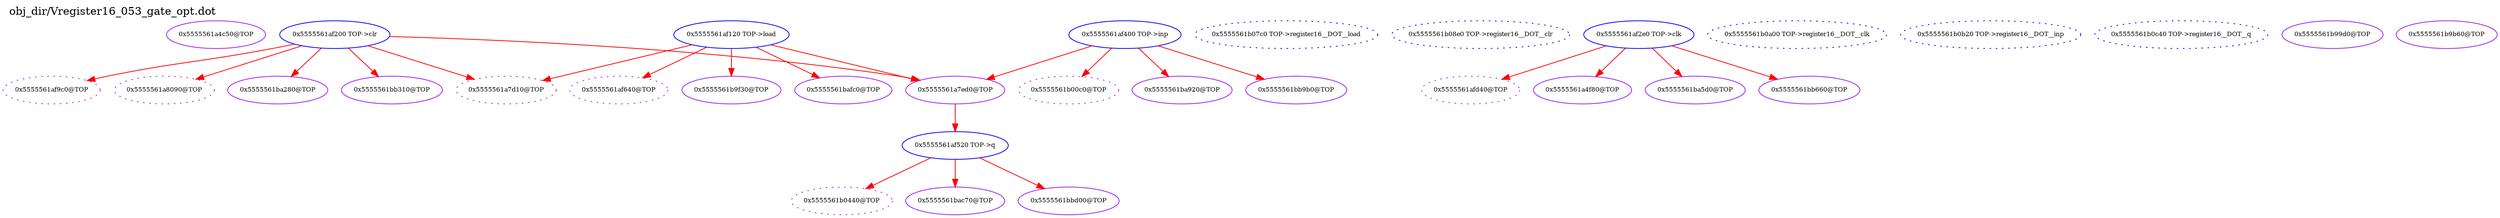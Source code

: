 digraph v3graph {
	graph	[label="obj_dir/Vregister16_053_gate_opt.dot",
		 labelloc=t, labeljust=l,
		 //size="7.5,10",
		 rankdir=TB];
	n0	[fontsize=8 label="0x5555561a4c50@TOP", color=purple];
	n1	[fontsize=8 label="0x5555561af640@TOP", color=purple, style=dotted];
	n2	[fontsize=8 label="0x5555561af120 TOP->load", color=blue];
	n3	[fontsize=8 label="0x5555561b07c0 TOP->register16__DOT__load", color=blue, style=dotted];
	n4	[fontsize=8 label="0x5555561af9c0@TOP", color=purple, style=dotted];
	n5	[fontsize=8 label="0x5555561af200 TOP->clr", color=blue];
	n6	[fontsize=8 label="0x5555561b08e0 TOP->register16__DOT__clr", color=blue, style=dotted];
	n7	[fontsize=8 label="0x5555561afd40@TOP", color=purple, style=dotted];
	n8	[fontsize=8 label="0x5555561af2e0 TOP->clk", color=blue];
	n9	[fontsize=8 label="0x5555561b0a00 TOP->register16__DOT__clk", color=blue, style=dotted];
	n10	[fontsize=8 label="0x5555561b00c0@TOP", color=purple, style=dotted];
	n11	[fontsize=8 label="0x5555561af400 TOP->inp", color=blue];
	n12	[fontsize=8 label="0x5555561b0b20 TOP->register16__DOT__inp", color=blue, style=dotted];
	n13	[fontsize=8 label="0x5555561b0440@TOP", color=purple, style=dotted];
	n14	[fontsize=8 label="0x5555561af520 TOP->q", color=blue];
	n15	[fontsize=8 label="0x5555561b0c40 TOP->register16__DOT__q", color=blue, style=dotted];
	n16	[fontsize=8 label="0x5555561a4f80@TOP", color=purple];
	n17	[fontsize=8 label="0x5555561a8090@TOP", color=purple, style=dotted];
	n18	[fontsize=8 label="0x5555561a7ed0@TOP", color=purple];
	n19	[fontsize=8 label="0x5555561a7d10@TOP", color=purple, style=dotted];
	n20	[fontsize=8 label="0x5555561b99d0@TOP", color=purple];
	n21	[fontsize=8 label="0x5555561b9b60@TOP", color=purple];
	n22	[fontsize=8 label="0x5555561b9f30@TOP", color=purple];
	n23	[fontsize=8 label="0x5555561ba280@TOP", color=purple];
	n24	[fontsize=8 label="0x5555561ba5d0@TOP", color=purple];
	n25	[fontsize=8 label="0x5555561ba920@TOP", color=purple];
	n26	[fontsize=8 label="0x5555561bac70@TOP", color=purple];
	n27	[fontsize=8 label="0x5555561bafc0@TOP", color=purple];
	n28	[fontsize=8 label="0x5555561bb310@TOP", color=purple];
	n29	[fontsize=8 label="0x5555561bb660@TOP", color=purple];
	n30	[fontsize=8 label="0x5555561bb9b0@TOP", color=purple];
	n31	[fontsize=8 label="0x5555561bbd00@TOP", color=purple];
	n2 -> n1 [fontsize=8 label="" weight=1 color=red];
	n2 -> n18 [fontsize=8 label="" weight=1 color=red];
	n2 -> n19 [fontsize=8 label="" weight=1 color=red];
	n2 -> n22 [fontsize=8 label="" weight=1 color=red];
	n2 -> n27 [fontsize=8 label="" weight=1 color=red];
	n5 -> n4 [fontsize=8 label="" weight=1 color=red];
	n5 -> n17 [fontsize=8 label="" weight=1 color=red];
	n5 -> n18 [fontsize=8 label="" weight=1 color=red];
	n5 -> n19 [fontsize=8 label="" weight=1 color=red];
	n5 -> n23 [fontsize=8 label="" weight=1 color=red];
	n5 -> n28 [fontsize=8 label="" weight=1 color=red];
	n8 -> n7 [fontsize=8 label="" weight=1 color=red];
	n8 -> n16 [fontsize=8 label="" weight=1 color=red];
	n8 -> n24 [fontsize=8 label="" weight=1 color=red];
	n8 -> n29 [fontsize=8 label="" weight=1 color=red];
	n11 -> n10 [fontsize=8 label="" weight=1 color=red];
	n11 -> n18 [fontsize=8 label="" weight=1 color=red];
	n11 -> n25 [fontsize=8 label="" weight=1 color=red];
	n11 -> n30 [fontsize=8 label="" weight=1 color=red];
	n14 -> n13 [fontsize=8 label="" weight=1 color=red];
	n14 -> n26 [fontsize=8 label="" weight=1 color=red];
	n14 -> n31 [fontsize=8 label="" weight=1 color=red];
	n18 -> n14 [fontsize=8 label="" weight=2 color=red];
}
